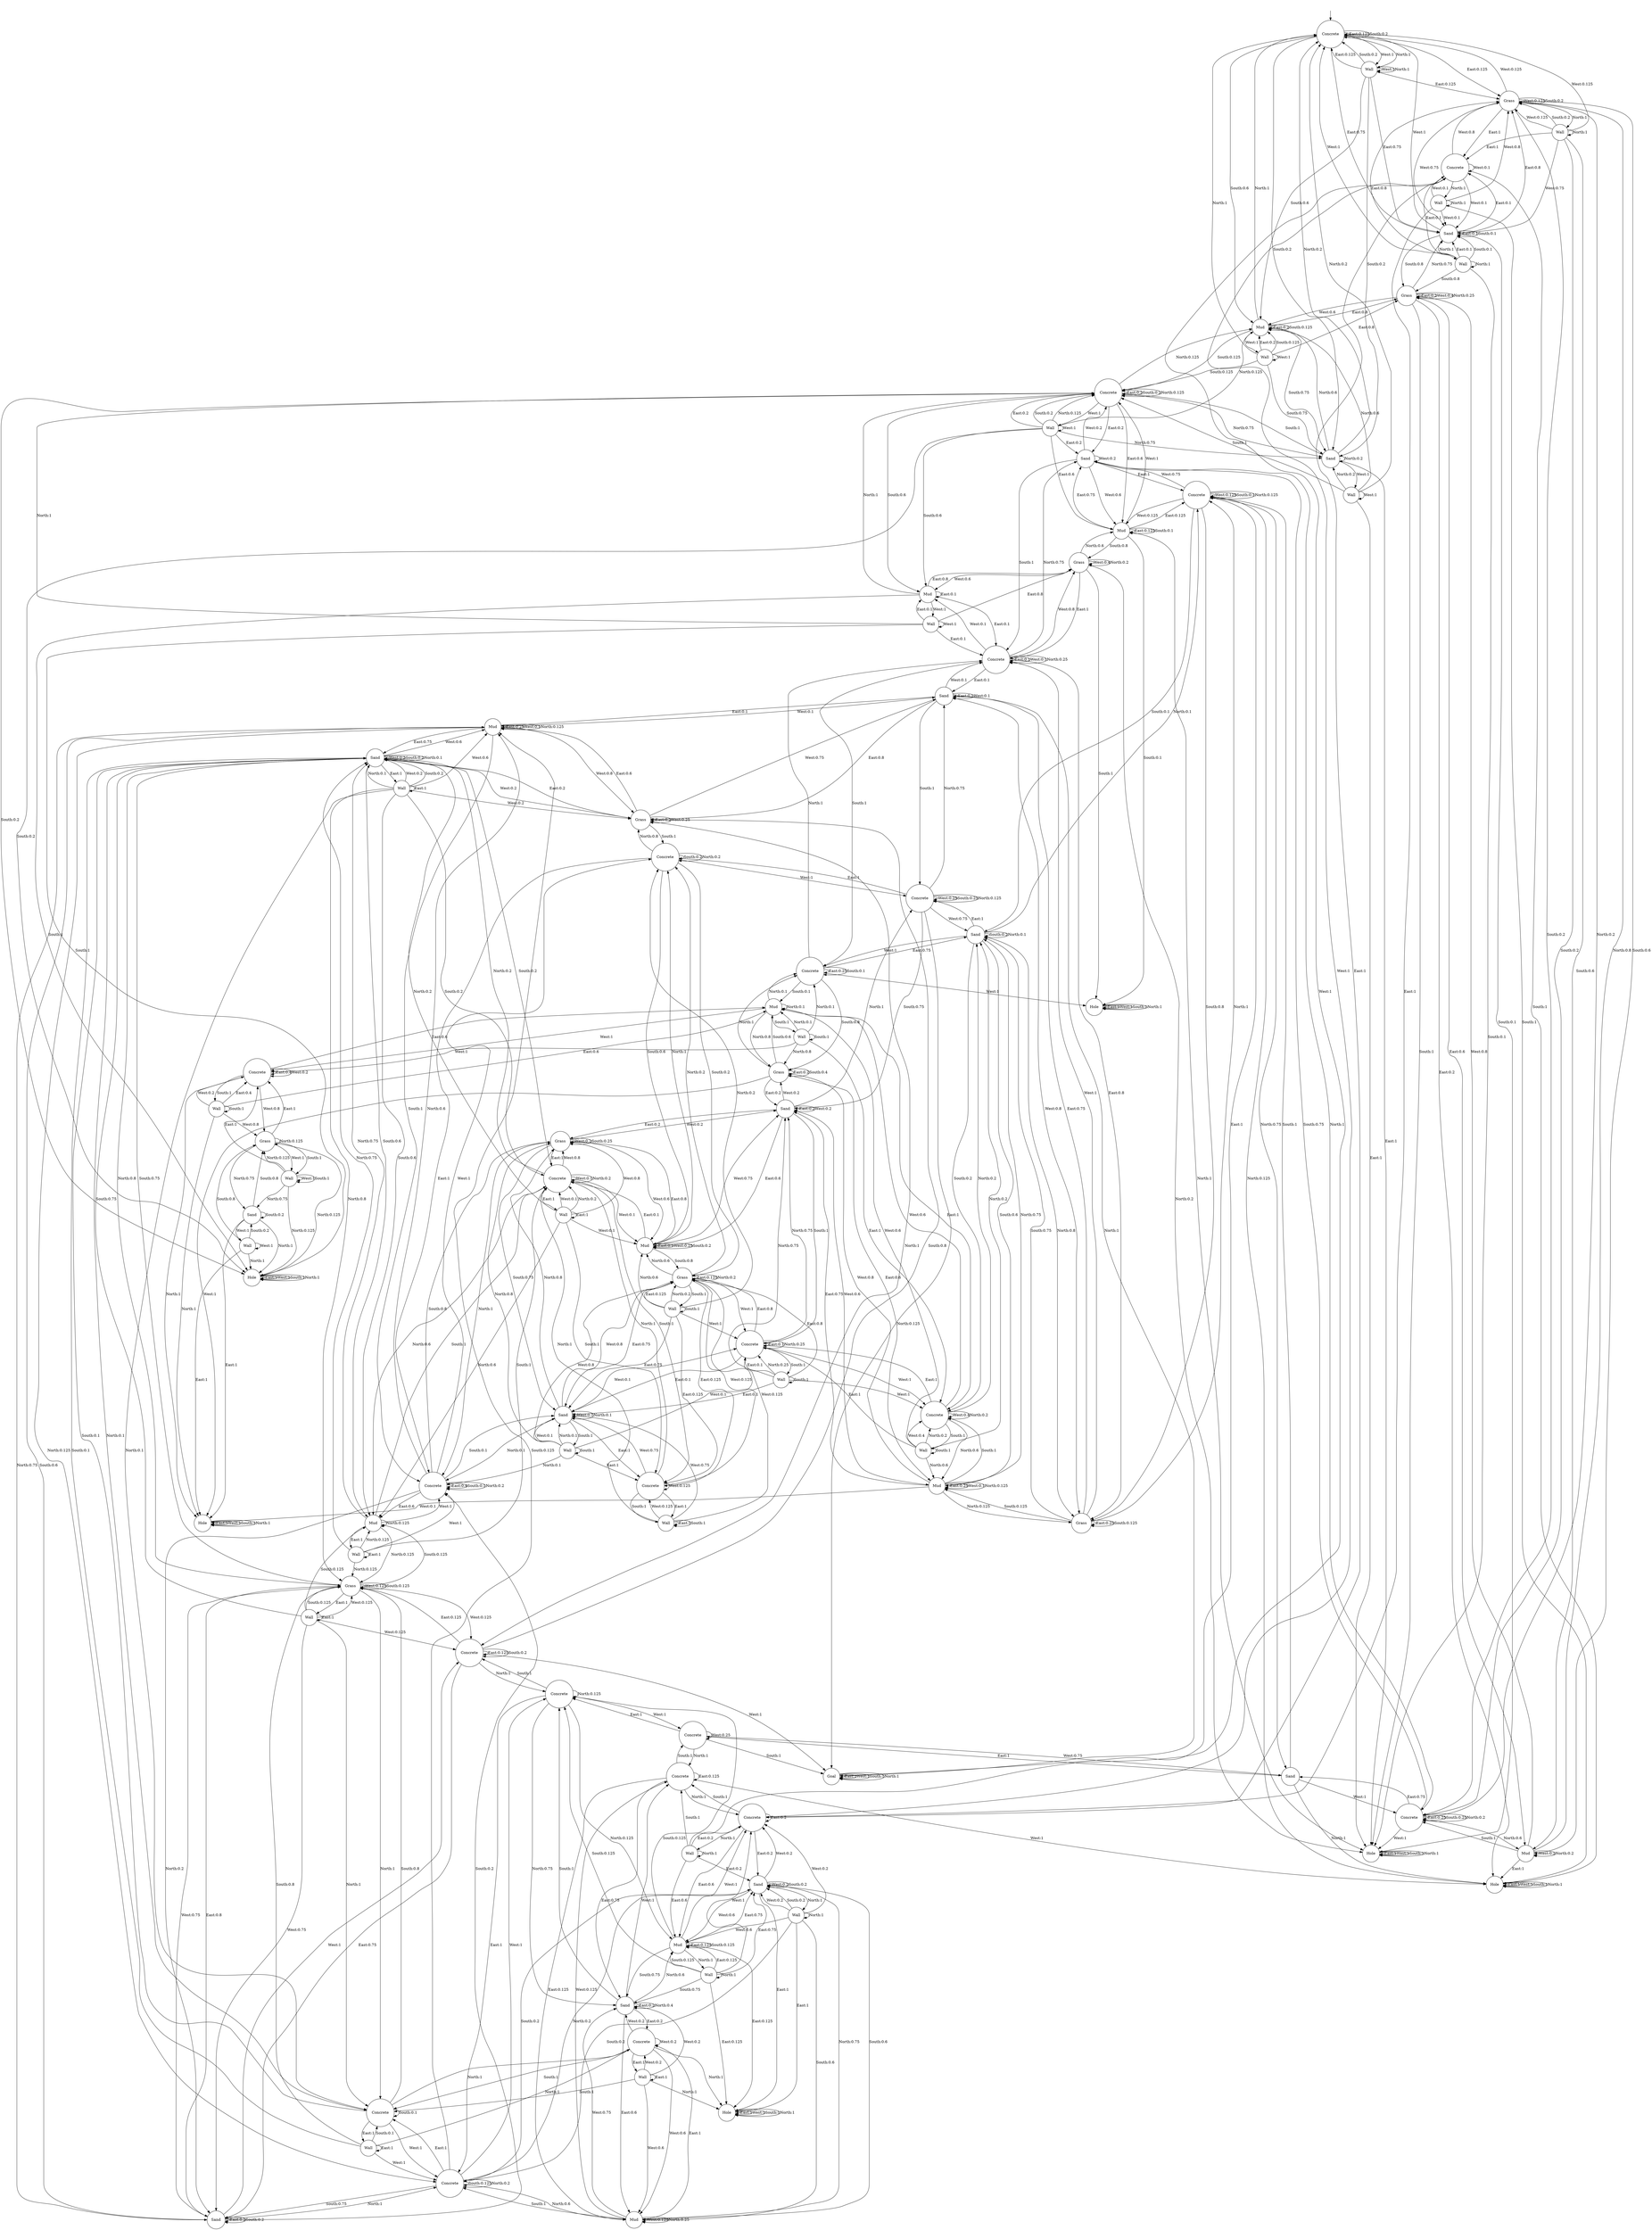 digraph g {
__start0 [label="" shape="none"];
0 [shape="circle" label="Concrete"];
1 [shape="circle" label="Wall"];
2 [shape="circle" label="Wall"];
3 [shape="circle" label="Mud"];
4 [shape="circle" label="Wall"];
5 [shape="circle" label="Sand"];
6 [shape="circle" label="Concrete"];
7 [shape="circle" label="Wall"];
8 [shape="circle" label="Wall"];
9 [shape="circle" label="Mud"];
10 [shape="circle" label="Hole"];
11 [shape="circle" label="Wall"];
12 [shape="circle" label="Sand"];
13 [shape="circle" label="Wall"];
14 [shape="circle" label="Grass"];
15 [shape="circle" label="Wall"];
16 [shape="circle" label="Sand"];
17 [shape="circle" label="Grass"];
18 [shape="circle" label="Hole"];
19 [shape="circle" label="Mud"];
20 [shape="circle" label="Grass"];
21 [shape="circle" label="Hole"];
22 [shape="circle" label="Hole"];
23 [shape="circle" label="Concrete"];
24 [shape="circle" label="Wall"];
25 [shape="circle" label="Wall"];
26 [shape="circle" label="Grass"];
27 [shape="circle" label="Mud"];
28 [shape="circle" label="Concrete"];
29 [shape="circle" label="Sand"];
30 [shape="circle" label="Concrete"];
31 [shape="circle" label="Concrete"];
32 [shape="circle" label="Grass"];
33 [shape="circle" label="Wall"];
34 [shape="circle" label="Mud"];
35 [shape="circle" label="Concrete"];
36 [shape="circle" label="Wall"];
37 [shape="circle" label="Hole"];
38 [shape="circle" label="Sand"];
39 [shape="circle" label="Concrete"];
40 [shape="circle" label="Grass"];
41 [shape="circle" label="Sand"];
42 [shape="circle" label="Mud"];
43 [shape="circle" label="Concrete"];
44 [shape="circle" label="Wall"];
45 [shape="circle" label="Concrete"];
46 [shape="circle" label="Wall"];
47 [shape="circle" label="Concrete"];
48 [shape="circle" label="Concrete"];
49 [shape="circle" label="Goal"];
50 [shape="circle" label="Sand"];
51 [shape="circle" label="Concrete"];
52 [shape="circle" label="Sand"];
53 [shape="circle" label="Concrete"];
54 [shape="circle" label="Wall"];
55 [shape="circle" label="Wall"];
56 [shape="circle" label="Mud"];
57 [shape="circle" label="Sand"];
58 [shape="circle" label="Concrete"];
59 [shape="circle" label="Concrete"];
60 [shape="circle" label="Grass"];
61 [shape="circle" label="Concrete"];
62 [shape="circle" label="Mud"];
63 [shape="circle" label="Wall"];
64 [shape="circle" label="Grass"];
65 [shape="circle" label="Wall"];
66 [shape="circle" label="Sand"];
67 [shape="circle" label="Mud"];
68 [shape="circle" label="Concrete"];
69 [shape="circle" label="Sand"];
70 [shape="circle" label="Mud"];
71 [shape="circle" label="Concrete"];
72 [shape="circle" label="Grass"];
73 [shape="circle" label="Wall"];
74 [shape="circle" label="Sand"];
75 [shape="circle" label="Hole"];
76 [shape="circle" label="Concrete"];
77 [shape="circle" label="Wall"];
78 [shape="circle" label="Concrete"];
79 [shape="circle" label="Wall"];
80 [shape="circle" label="Wall"];
81 [shape="circle" label="Grass"];
82 [shape="circle" label="Wall"];
83 [shape="circle" label="Sand"];
84 [shape="circle" label="Wall"];
85 [shape="circle" label="Mud"];
86 [shape="circle" label="Concrete"];
87 [shape="circle" label="Wall"];
88 [shape="circle" label="Concrete"];
89 [shape="circle" label="Wall"];
0 -> 0 [label="East:0.125"];
0 -> 16 [label="East:0.75"];
0 -> 26 [label="East:0.125"];
0 -> 1 [label="West:1"];
0 -> 0 [label="South:0.2"];
0 -> 3 [label="South:0.6"];
0 -> 5 [label="South:0.2"];
0 -> 1 [label="North:1"];
1 -> 0 [label="East:0.125"];
1 -> 16 [label="East:0.75"];
1 -> 26 [label="East:0.125"];
1 -> 1 [label="West:1"];
1 -> 0 [label="South:0.2"];
1 -> 3 [label="South:0.6"];
1 -> 5 [label="South:0.2"];
1 -> 1 [label="North:1"];
2 -> 3 [label="East:0.2"];
2 -> 17 [label="East:0.8"];
2 -> 2 [label="West:1"];
2 -> 3 [label="South:0.125"];
2 -> 5 [label="South:0.75"];
2 -> 6 [label="South:0.125"];
2 -> 0 [label="North:1"];
3 -> 3 [label="East:0.2"];
3 -> 17 [label="East:0.8"];
3 -> 2 [label="West:1"];
3 -> 3 [label="South:0.125"];
3 -> 5 [label="South:0.75"];
3 -> 6 [label="South:0.125"];
3 -> 0 [label="North:1"];
4 -> 18 [label="East:1"];
4 -> 4 [label="West:1"];
4 -> 6 [label="South:1"];
4 -> 0 [label="North:0.2"];
4 -> 3 [label="North:0.6"];
4 -> 5 [label="North:0.2"];
5 -> 18 [label="East:1"];
5 -> 4 [label="West:1"];
5 -> 6 [label="South:1"];
5 -> 0 [label="North:0.2"];
5 -> 3 [label="North:0.6"];
5 -> 5 [label="North:0.2"];
6 -> 6 [label="East:0.2"];
6 -> 19 [label="East:0.6"];
6 -> 29 [label="East:0.2"];
6 -> 7 [label="West:1"];
6 -> 6 [label="South:0.2"];
6 -> 9 [label="South:0.6"];
6 -> 10 [label="South:0.2"];
6 -> 3 [label="North:0.125"];
6 -> 5 [label="North:0.75"];
6 -> 6 [label="North:0.125"];
7 -> 6 [label="East:0.2"];
7 -> 19 [label="East:0.6"];
7 -> 29 [label="East:0.2"];
7 -> 7 [label="West:1"];
7 -> 6 [label="South:0.2"];
7 -> 9 [label="South:0.6"];
7 -> 10 [label="South:0.2"];
7 -> 3 [label="North:0.125"];
7 -> 5 [label="North:0.75"];
7 -> 6 [label="North:0.125"];
8 -> 9 [label="East:0.1"];
8 -> 20 [label="East:0.8"];
8 -> 30 [label="East:0.1"];
8 -> 8 [label="West:1"];
8 -> 10 [label="South:1"];
8 -> 6 [label="North:1"];
9 -> 9 [label="East:0.1"];
9 -> 20 [label="East:0.8"];
9 -> 30 [label="East:0.1"];
9 -> 8 [label="West:1"];
9 -> 10 [label="South:1"];
9 -> 6 [label="North:1"];
10 -> 10 [label="East:1"];
10 -> 10 [label="West:1"];
10 -> 10 [label="South:1"];
10 -> 10 [label="North:1"];
11 -> 22 [label="East:1"];
11 -> 11 [label="West:1"];
11 -> 12 [label="South:0.2"];
11 -> 14 [label="South:0.8"];
11 -> 10 [label="North:1"];
12 -> 22 [label="East:1"];
12 -> 11 [label="West:1"];
12 -> 12 [label="South:0.2"];
12 -> 14 [label="South:0.8"];
12 -> 10 [label="North:1"];
13 -> 23 [label="East:1"];
13 -> 13 [label="West:1"];
13 -> 13 [label="South:1"];
13 -> 10 [label="North:0.125"];
13 -> 12 [label="North:0.75"];
13 -> 14 [label="North:0.125"];
14 -> 23 [label="East:1"];
14 -> 13 [label="West:1"];
14 -> 13 [label="South:1"];
14 -> 10 [label="North:0.125"];
14 -> 12 [label="North:0.75"];
14 -> 14 [label="North:0.125"];
15 -> 16 [label="East:0.1"];
15 -> 26 [label="East:0.8"];
15 -> 35 [label="East:0.1"];
15 -> 0 [label="West:1"];
15 -> 16 [label="South:0.1"];
15 -> 17 [label="South:0.8"];
15 -> 18 [label="South:0.1"];
15 -> 15 [label="North:1"];
16 -> 16 [label="East:0.1"];
16 -> 26 [label="East:0.8"];
16 -> 35 [label="East:0.1"];
16 -> 0 [label="West:1"];
16 -> 16 [label="South:0.1"];
16 -> 17 [label="South:0.8"];
16 -> 18 [label="South:0.1"];
16 -> 15 [label="North:1"];
17 -> 17 [label="East:0.2"];
17 -> 27 [label="East:0.6"];
17 -> 37 [label="East:0.2"];
17 -> 3 [label="West:0.6"];
17 -> 17 [label="West:0.4"];
17 -> 18 [label="South:1"];
17 -> 16 [label="North:0.75"];
17 -> 17 [label="North:0.25"];
18 -> 18 [label="East:1"];
18 -> 18 [label="West:1"];
18 -> 18 [label="South:1"];
18 -> 18 [label="North:1"];
19 -> 19 [label="East:0.125"];
19 -> 29 [label="East:0.75"];
19 -> 39 [label="East:0.125"];
19 -> 6 [label="West:1"];
19 -> 19 [label="South:0.1"];
19 -> 20 [label="South:0.8"];
19 -> 21 [label="South:0.1"];
19 -> 18 [label="North:1"];
20 -> 30 [label="East:1"];
20 -> 9 [label="West:0.6"];
20 -> 20 [label="West:0.4"];
20 -> 21 [label="South:1"];
20 -> 18 [label="North:0.2"];
20 -> 19 [label="North:0.6"];
20 -> 20 [label="North:0.2"];
21 -> 21 [label="East:1"];
21 -> 21 [label="West:1"];
21 -> 21 [label="South:1"];
21 -> 21 [label="North:1"];
22 -> 22 [label="East:1"];
22 -> 22 [label="West:1"];
22 -> 22 [label="South:1"];
22 -> 22 [label="North:1"];
23 -> 23 [label="East:0.4"];
23 -> 34 [label="East:0.6"];
23 -> 14 [label="West:0.8"];
23 -> 23 [label="West:0.2"];
23 -> 24 [label="South:1"];
23 -> 22 [label="North:1"];
24 -> 23 [label="East:0.4"];
24 -> 34 [label="East:0.6"];
24 -> 14 [label="West:0.8"];
24 -> 23 [label="West:0.2"];
24 -> 24 [label="South:1"];
24 -> 22 [label="North:1"];
25 -> 35 [label="East:1"];
25 -> 0 [label="West:0.125"];
25 -> 16 [label="West:0.75"];
25 -> 26 [label="West:0.125"];
25 -> 26 [label="South:0.2"];
25 -> 27 [label="South:0.6"];
25 -> 28 [label="South:0.2"];
25 -> 25 [label="North:1"];
26 -> 35 [label="East:1"];
26 -> 0 [label="West:0.125"];
26 -> 16 [label="West:0.75"];
26 -> 26 [label="West:0.125"];
26 -> 26 [label="South:0.2"];
26 -> 27 [label="South:0.6"];
26 -> 28 [label="South:0.2"];
26 -> 25 [label="North:1"];
27 -> 37 [label="East:1"];
27 -> 17 [label="West:0.8"];
27 -> 27 [label="West:0.2"];
27 -> 28 [label="South:1"];
27 -> 26 [label="North:0.8"];
27 -> 27 [label="North:0.2"];
28 -> 28 [label="East:0.25"];
28 -> 38 [label="East:0.75"];
28 -> 18 [label="West:1"];
28 -> 28 [label="South:0.25"];
28 -> 29 [label="South:0.75"];
28 -> 26 [label="North:0.2"];
28 -> 27 [label="North:0.6"];
28 -> 28 [label="North:0.2"];
29 -> 39 [label="East:1"];
29 -> 6 [label="West:0.2"];
29 -> 19 [label="West:0.6"];
29 -> 29 [label="West:0.2"];
29 -> 30 [label="South:1"];
29 -> 28 [label="North:1"];
30 -> 30 [label="East:0.1"];
30 -> 40 [label="East:0.8"];
30 -> 50 [label="East:0.1"];
30 -> 9 [label="West:0.1"];
30 -> 20 [label="West:0.8"];
30 -> 30 [label="West:0.1"];
30 -> 31 [label="South:1"];
30 -> 29 [label="North:0.75"];
30 -> 30 [label="North:0.25"];
31 -> 31 [label="East:0.25"];
31 -> 41 [label="East:0.75"];
31 -> 21 [label="West:1"];
31 -> 31 [label="South:0.1"];
31 -> 32 [label="South:0.8"];
31 -> 34 [label="South:0.1"];
31 -> 30 [label="North:1"];
32 -> 32 [label="East:0.2"];
32 -> 42 [label="East:0.6"];
32 -> 52 [label="East:0.2"];
32 -> 22 [label="West:1"];
32 -> 32 [label="South:0.4"];
32 -> 34 [label="South:0.6"];
32 -> 31 [label="North:1"];
33 -> 43 [label="East:1"];
33 -> 23 [label="West:1"];
33 -> 33 [label="South:1"];
33 -> 31 [label="North:0.1"];
33 -> 32 [label="North:0.8"];
33 -> 34 [label="North:0.1"];
34 -> 43 [label="East:1"];
34 -> 23 [label="West:1"];
34 -> 33 [label="South:1"];
34 -> 31 [label="North:0.1"];
34 -> 32 [label="North:0.8"];
34 -> 34 [label="North:0.1"];
35 -> 45 [label="East:1"];
35 -> 16 [label="West:0.1"];
35 -> 26 [label="West:0.8"];
35 -> 35 [label="West:0.1"];
35 -> 37 [label="South:1"];
35 -> 36 [label="North:1"];
36 -> 45 [label="East:1"];
36 -> 16 [label="West:0.1"];
36 -> 26 [label="West:0.8"];
36 -> 35 [label="West:0.1"];
36 -> 37 [label="South:1"];
36 -> 36 [label="North:1"];
37 -> 37 [label="East:1"];
37 -> 37 [label="West:1"];
37 -> 37 [label="South:1"];
37 -> 37 [label="North:1"];
38 -> 48 [label="East:1"];
38 -> 28 [label="West:1"];
38 -> 39 [label="South:1"];
38 -> 37 [label="North:1"];
39 -> 49 [label="East:1"];
39 -> 19 [label="West:0.125"];
39 -> 29 [label="West:0.75"];
39 -> 39 [label="West:0.125"];
39 -> 39 [label="South:0.1"];
39 -> 40 [label="South:0.8"];
39 -> 41 [label="South:0.1"];
39 -> 37 [label="North:0.125"];
39 -> 38 [label="North:0.75"];
39 -> 39 [label="North:0.125"];
40 -> 40 [label="East:0.25"];
40 -> 50 [label="East:0.75"];
40 -> 30 [label="West:1"];
40 -> 40 [label="South:0.125"];
40 -> 41 [label="South:0.75"];
40 -> 42 [label="South:0.125"];
40 -> 39 [label="North:1"];
41 -> 51 [label="East:1"];
41 -> 31 [label="West:1"];
41 -> 41 [label="South:0.2"];
41 -> 42 [label="South:0.6"];
41 -> 43 [label="South:0.2"];
41 -> 39 [label="North:0.1"];
41 -> 40 [label="North:0.8"];
41 -> 41 [label="North:0.1"];
42 -> 42 [label="East:0.25"];
42 -> 52 [label="East:0.75"];
42 -> 22 [label="West:0.1"];
42 -> 32 [label="West:0.8"];
42 -> 42 [label="West:0.1"];
42 -> 43 [label="South:1"];
42 -> 40 [label="North:0.125"];
42 -> 41 [label="North:0.75"];
42 -> 42 [label="North:0.125"];
43 -> 53 [label="East:1"];
43 -> 34 [label="West:0.6"];
43 -> 43 [label="West:0.4"];
43 -> 44 [label="South:1"];
43 -> 41 [label="North:0.2"];
43 -> 42 [label="North:0.6"];
43 -> 43 [label="North:0.2"];
44 -> 53 [label="East:1"];
44 -> 34 [label="West:0.6"];
44 -> 43 [label="West:0.4"];
44 -> 44 [label="South:1"];
44 -> 41 [label="North:0.2"];
44 -> 42 [label="North:0.6"];
44 -> 43 [label="North:0.2"];
45 -> 45 [label="East:0.2"];
45 -> 56 [label="East:0.6"];
45 -> 66 [label="East:0.2"];
45 -> 35 [label="West:1"];
45 -> 47 [label="South:1"];
45 -> 46 [label="North:1"];
46 -> 45 [label="East:0.2"];
46 -> 56 [label="East:0.6"];
46 -> 66 [label="East:0.2"];
46 -> 35 [label="West:1"];
46 -> 47 [label="South:1"];
46 -> 46 [label="North:1"];
47 -> 47 [label="East:0.125"];
47 -> 57 [label="East:0.75"];
47 -> 67 [label="East:0.125"];
47 -> 37 [label="West:1"];
47 -> 48 [label="South:1"];
47 -> 45 [label="North:1"];
48 -> 58 [label="East:1"];
48 -> 38 [label="West:0.75"];
48 -> 48 [label="West:0.25"];
48 -> 49 [label="South:1"];
48 -> 47 [label="North:1"];
49 -> 49 [label="East:1"];
49 -> 49 [label="West:1"];
49 -> 49 [label="South:1"];
49 -> 49 [label="North:1"];
50 -> 50 [label="East:0.1"];
50 -> 60 [label="East:0.8"];
50 -> 70 [label="East:0.1"];
50 -> 30 [label="West:0.1"];
50 -> 40 [label="West:0.8"];
50 -> 50 [label="West:0.1"];
50 -> 51 [label="South:1"];
50 -> 49 [label="North:1"];
51 -> 61 [label="East:1"];
51 -> 41 [label="West:0.75"];
51 -> 51 [label="West:0.25"];
51 -> 51 [label="South:0.25"];
51 -> 52 [label="South:0.75"];
51 -> 49 [label="North:0.125"];
51 -> 50 [label="North:0.75"];
51 -> 51 [label="North:0.125"];
52 -> 52 [label="East:0.2"];
52 -> 62 [label="East:0.6"];
52 -> 72 [label="East:0.2"];
52 -> 32 [label="West:0.2"];
52 -> 42 [label="West:0.6"];
52 -> 52 [label="West:0.2"];
52 -> 53 [label="South:1"];
52 -> 51 [label="North:1"];
53 -> 53 [label="East:0.1"];
53 -> 64 [label="East:0.8"];
53 -> 74 [label="East:0.1"];
53 -> 43 [label="West:1"];
53 -> 54 [label="South:1"];
53 -> 52 [label="North:0.75"];
53 -> 53 [label="North:0.25"];
54 -> 53 [label="East:0.1"];
54 -> 64 [label="East:0.8"];
54 -> 74 [label="East:0.1"];
54 -> 43 [label="West:1"];
54 -> 54 [label="South:1"];
54 -> 52 [label="North:0.75"];
54 -> 53 [label="North:0.25"];
55 -> 56 [label="East:0.125"];
55 -> 66 [label="East:0.75"];
55 -> 75 [label="East:0.125"];
55 -> 45 [label="West:1"];
55 -> 56 [label="South:0.125"];
55 -> 57 [label="South:0.75"];
55 -> 58 [label="South:0.125"];
55 -> 55 [label="North:1"];
56 -> 56 [label="East:0.125"];
56 -> 66 [label="East:0.75"];
56 -> 75 [label="East:0.125"];
56 -> 45 [label="West:1"];
56 -> 56 [label="South:0.125"];
56 -> 57 [label="South:0.75"];
56 -> 58 [label="South:0.125"];
56 -> 55 [label="North:1"];
57 -> 57 [label="East:0.2"];
57 -> 67 [label="East:0.6"];
57 -> 76 [label="East:0.2"];
57 -> 47 [label="West:1"];
57 -> 58 [label="South:1"];
57 -> 56 [label="North:0.6"];
57 -> 57 [label="North:0.4"];
58 -> 68 [label="East:1"];
58 -> 48 [label="West:1"];
58 -> 59 [label="South:1"];
58 -> 56 [label="North:0.125"];
58 -> 57 [label="North:0.75"];
58 -> 58 [label="North:0.125"];
59 -> 59 [label="East:0.125"];
59 -> 69 [label="East:0.75"];
59 -> 81 [label="East:0.125"];
59 -> 49 [label="West:1"];
59 -> 59 [label="South:0.2"];
59 -> 60 [label="South:0.8"];
59 -> 58 [label="North:1"];
60 -> 60 [label="East:0.2"];
60 -> 70 [label="East:0.6"];
60 -> 83 [label="East:0.2"];
60 -> 50 [label="West:0.75"];
60 -> 60 [label="West:0.25"];
60 -> 61 [label="South:1"];
60 -> 59 [label="North:1"];
61 -> 71 [label="East:1"];
61 -> 51 [label="West:1"];
61 -> 61 [label="South:0.2"];
61 -> 62 [label="South:0.6"];
61 -> 64 [label="South:0.2"];
61 -> 60 [label="North:0.8"];
61 -> 61 [label="North:0.2"];
62 -> 62 [label="East:0.1"];
62 -> 72 [label="East:0.8"];
62 -> 86 [label="East:0.1"];
62 -> 52 [label="West:0.75"];
62 -> 62 [label="West:0.25"];
62 -> 62 [label="South:0.2"];
62 -> 64 [label="South:0.8"];
62 -> 61 [label="North:1"];
63 -> 64 [label="East:0.125"];
63 -> 74 [label="East:0.75"];
63 -> 88 [label="East:0.125"];
63 -> 53 [label="West:1"];
63 -> 63 [label="South:1"];
63 -> 61 [label="North:0.2"];
63 -> 62 [label="North:0.6"];
63 -> 64 [label="North:0.2"];
64 -> 64 [label="East:0.125"];
64 -> 74 [label="East:0.75"];
64 -> 88 [label="East:0.125"];
64 -> 53 [label="West:1"];
64 -> 63 [label="South:1"];
64 -> 61 [label="North:0.2"];
64 -> 62 [label="North:0.6"];
64 -> 64 [label="North:0.2"];
65 -> 75 [label="East:1"];
65 -> 45 [label="West:0.2"];
65 -> 56 [label="West:0.6"];
65 -> 66 [label="West:0.2"];
65 -> 66 [label="South:0.2"];
65 -> 67 [label="South:0.6"];
65 -> 68 [label="South:0.2"];
65 -> 65 [label="North:1"];
66 -> 75 [label="East:1"];
66 -> 45 [label="West:0.2"];
66 -> 56 [label="West:0.6"];
66 -> 66 [label="West:0.2"];
66 -> 66 [label="South:0.2"];
66 -> 67 [label="South:0.6"];
66 -> 68 [label="South:0.2"];
66 -> 65 [label="North:1"];
67 -> 76 [label="East:1"];
67 -> 47 [label="West:0.125"];
67 -> 57 [label="West:0.75"];
67 -> 67 [label="West:0.125"];
67 -> 68 [label="South:1"];
67 -> 66 [label="North:0.75"];
67 -> 67 [label="North:0.25"];
68 -> 78 [label="East:1"];
68 -> 58 [label="West:1"];
68 -> 68 [label="South:0.125"];
68 -> 69 [label="South:0.75"];
68 -> 70 [label="South:0.125"];
68 -> 66 [label="North:0.2"];
68 -> 67 [label="North:0.6"];
68 -> 68 [label="North:0.2"];
69 -> 69 [label="East:0.2"];
69 -> 81 [label="East:0.8"];
69 -> 59 [label="West:1"];
69 -> 69 [label="South:0.2"];
69 -> 70 [label="South:0.6"];
69 -> 71 [label="South:0.2"];
69 -> 68 [label="North:1"];
70 -> 70 [label="East:0.25"];
70 -> 83 [label="East:0.75"];
70 -> 50 [label="West:0.1"];
70 -> 60 [label="West:0.8"];
70 -> 70 [label="West:0.1"];
70 -> 71 [label="South:1"];
70 -> 68 [label="North:0.125"];
70 -> 69 [label="North:0.75"];
70 -> 70 [label="North:0.125"];
71 -> 71 [label="East:0.4"];
71 -> 85 [label="East:0.6"];
71 -> 61 [label="West:1"];
71 -> 71 [label="South:0.1"];
71 -> 72 [label="South:0.8"];
71 -> 74 [label="South:0.1"];
71 -> 69 [label="North:0.2"];
71 -> 70 [label="North:0.6"];
71 -> 71 [label="North:0.2"];
72 -> 86 [label="East:1"];
72 -> 52 [label="West:0.2"];
72 -> 62 [label="West:0.6"];
72 -> 72 [label="West:0.2"];
72 -> 72 [label="South:0.25"];
72 -> 74 [label="South:0.75"];
72 -> 71 [label="North:1"];
73 -> 88 [label="East:1"];
73 -> 53 [label="West:0.1"];
73 -> 64 [label="West:0.8"];
73 -> 74 [label="West:0.1"];
73 -> 73 [label="South:1"];
73 -> 71 [label="North:0.1"];
73 -> 72 [label="North:0.8"];
73 -> 74 [label="North:0.1"];
74 -> 88 [label="East:1"];
74 -> 53 [label="West:0.1"];
74 -> 64 [label="West:0.8"];
74 -> 74 [label="West:0.1"];
74 -> 73 [label="South:1"];
74 -> 71 [label="North:0.1"];
74 -> 72 [label="North:0.8"];
74 -> 74 [label="North:0.1"];
75 -> 75 [label="East:1"];
75 -> 75 [label="West:1"];
75 -> 75 [label="South:1"];
75 -> 75 [label="North:1"];
76 -> 77 [label="East:1"];
76 -> 57 [label="West:0.2"];
76 -> 67 [label="West:0.6"];
76 -> 76 [label="West:0.2"];
76 -> 78 [label="South:1"];
76 -> 75 [label="North:1"];
77 -> 77 [label="East:1"];
77 -> 57 [label="West:0.2"];
77 -> 67 [label="West:0.6"];
77 -> 76 [label="West:0.2"];
77 -> 78 [label="South:1"];
77 -> 75 [label="North:1"];
78 -> 79 [label="East:1"];
78 -> 68 [label="West:1"];
78 -> 78 [label="South:0.1"];
78 -> 81 [label="South:0.8"];
78 -> 83 [label="South:0.1"];
78 -> 76 [label="North:1"];
79 -> 79 [label="East:1"];
79 -> 68 [label="West:1"];
79 -> 78 [label="South:0.1"];
79 -> 81 [label="South:0.8"];
79 -> 83 [label="South:0.1"];
79 -> 76 [label="North:1"];
80 -> 80 [label="East:1"];
80 -> 59 [label="West:0.125"];
80 -> 69 [label="West:0.75"];
80 -> 81 [label="West:0.125"];
80 -> 81 [label="South:0.125"];
80 -> 83 [label="South:0.75"];
80 -> 85 [label="South:0.125"];
80 -> 78 [label="North:1"];
81 -> 80 [label="East:1"];
81 -> 59 [label="West:0.125"];
81 -> 69 [label="West:0.75"];
81 -> 81 [label="West:0.125"];
81 -> 81 [label="South:0.125"];
81 -> 83 [label="South:0.75"];
81 -> 85 [label="South:0.125"];
81 -> 78 [label="North:1"];
82 -> 82 [label="East:1"];
82 -> 60 [label="West:0.2"];
82 -> 70 [label="West:0.6"];
82 -> 83 [label="West:0.2"];
82 -> 83 [label="South:0.2"];
82 -> 85 [label="South:0.6"];
82 -> 86 [label="South:0.2"];
82 -> 78 [label="North:0.1"];
82 -> 81 [label="North:0.8"];
82 -> 83 [label="North:0.1"];
83 -> 82 [label="East:1"];
83 -> 60 [label="West:0.2"];
83 -> 70 [label="West:0.6"];
83 -> 83 [label="West:0.2"];
83 -> 83 [label="South:0.2"];
83 -> 85 [label="South:0.6"];
83 -> 86 [label="South:0.2"];
83 -> 78 [label="North:0.1"];
83 -> 81 [label="North:0.8"];
83 -> 83 [label="North:0.1"];
84 -> 84 [label="East:1"];
84 -> 71 [label="West:1"];
84 -> 86 [label="South:1"];
84 -> 81 [label="North:0.125"];
84 -> 83 [label="North:0.75"];
84 -> 85 [label="North:0.125"];
85 -> 84 [label="East:1"];
85 -> 71 [label="West:1"];
85 -> 86 [label="South:1"];
85 -> 81 [label="North:0.125"];
85 -> 83 [label="North:0.75"];
85 -> 85 [label="North:0.125"];
86 -> 87 [label="East:1"];
86 -> 62 [label="West:0.1"];
86 -> 72 [label="West:0.8"];
86 -> 86 [label="West:0.1"];
86 -> 88 [label="South:1"];
86 -> 83 [label="North:0.2"];
86 -> 85 [label="North:0.6"];
86 -> 86 [label="North:0.2"];
87 -> 87 [label="East:1"];
87 -> 62 [label="West:0.1"];
87 -> 72 [label="West:0.8"];
87 -> 86 [label="West:0.1"];
87 -> 88 [label="South:1"];
87 -> 83 [label="North:0.2"];
87 -> 85 [label="North:0.6"];
87 -> 86 [label="North:0.2"];
88 -> 89 [label="East:1"];
88 -> 64 [label="West:0.125"];
88 -> 74 [label="West:0.75"];
88 -> 88 [label="West:0.125"];
88 -> 89 [label="South:1"];
88 -> 86 [label="North:1"];
89 -> 89 [label="East:1"];
89 -> 64 [label="West:0.125"];
89 -> 74 [label="West:0.75"];
89 -> 88 [label="West:0.125"];
89 -> 89 [label="South:1"];
89 -> 86 [label="North:1"];
__start0 -> 0;
}
